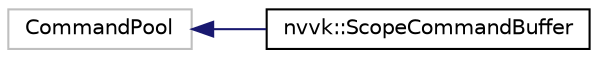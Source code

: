 digraph "Graphical Class Hierarchy"
{
 // LATEX_PDF_SIZE
  edge [fontname="Helvetica",fontsize="10",labelfontname="Helvetica",labelfontsize="10"];
  node [fontname="Helvetica",fontsize="10",shape=record];
  rankdir="LR";
  Node52 [label="CommandPool",height=0.2,width=0.4,color="grey75", fillcolor="white", style="filled",tooltip=" "];
  Node52 -> Node0 [dir="back",color="midnightblue",fontsize="10",style="solid",fontname="Helvetica"];
  Node0 [label="nvvk::ScopeCommandBuffer",height=0.2,width=0.4,color="black", fillcolor="white", style="filled",URL="$classnvvk_1_1_scope_command_buffer.html",tooltip=" "];
}
